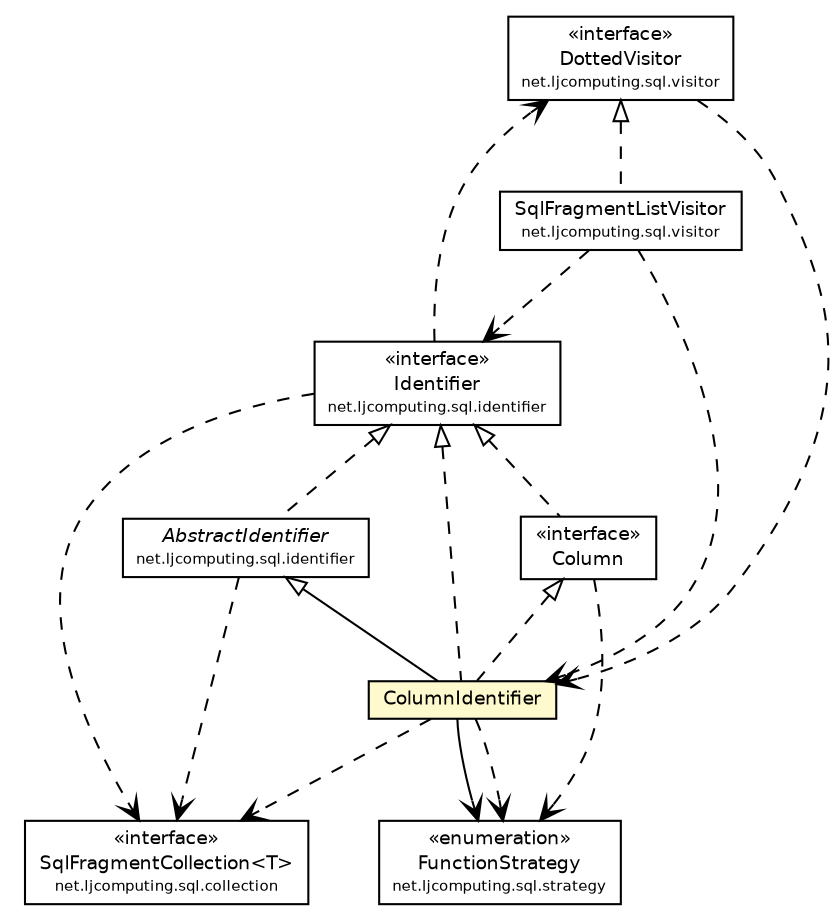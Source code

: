 #!/usr/local/bin/dot
#
# Class diagram 
# Generated by UMLGraph version R5_6 (http://www.umlgraph.org/)
#

digraph G {
	edge [fontname="Helvetica",fontsize=10,labelfontname="Helvetica",labelfontsize=10];
	node [fontname="Helvetica",fontsize=10,shape=plaintext];
	nodesep=0.25;
	ranksep=0.5;
	// net.ljcomputing.sql.visitor.DottedVisitor
	c570 [label=<<table title="net.ljcomputing.sql.visitor.DottedVisitor" border="0" cellborder="1" cellspacing="0" cellpadding="2" port="p" href="../../visitor/DottedVisitor.html">
		<tr><td><table border="0" cellspacing="0" cellpadding="1">
<tr><td align="center" balign="center"> &#171;interface&#187; </td></tr>
<tr><td align="center" balign="center"> DottedVisitor </td></tr>
<tr><td align="center" balign="center"><font point-size="7.0"> net.ljcomputing.sql.visitor </font></td></tr>
		</table></td></tr>
		</table>>, URL="../../visitor/DottedVisitor.html", fontname="Helvetica", fontcolor="black", fontsize=9.0];
	// net.ljcomputing.sql.visitor.SqlFragmentListVisitor
	c572 [label=<<table title="net.ljcomputing.sql.visitor.SqlFragmentListVisitor" border="0" cellborder="1" cellspacing="0" cellpadding="2" port="p" href="../../visitor/SqlFragmentListVisitor.html">
		<tr><td><table border="0" cellspacing="0" cellpadding="1">
<tr><td align="center" balign="center"> SqlFragmentListVisitor </td></tr>
<tr><td align="center" balign="center"><font point-size="7.0"> net.ljcomputing.sql.visitor </font></td></tr>
		</table></td></tr>
		</table>>, URL="../../visitor/SqlFragmentListVisitor.html", fontname="Helvetica", fontcolor="black", fontsize=9.0];
	// net.ljcomputing.sql.collection.SqlFragmentCollection<T>
	c576 [label=<<table title="net.ljcomputing.sql.collection.SqlFragmentCollection" border="0" cellborder="1" cellspacing="0" cellpadding="2" port="p" href="../../collection/SqlFragmentCollection.html">
		<tr><td><table border="0" cellspacing="0" cellpadding="1">
<tr><td align="center" balign="center"> &#171;interface&#187; </td></tr>
<tr><td align="center" balign="center"> SqlFragmentCollection&lt;T&gt; </td></tr>
<tr><td align="center" balign="center"><font point-size="7.0"> net.ljcomputing.sql.collection </font></td></tr>
		</table></td></tr>
		</table>>, URL="../../collection/SqlFragmentCollection.html", fontname="Helvetica", fontcolor="black", fontsize=9.0];
	// net.ljcomputing.sql.identifier.AbstractIdentifier
	c583 [label=<<table title="net.ljcomputing.sql.identifier.AbstractIdentifier" border="0" cellborder="1" cellspacing="0" cellpadding="2" port="p" href="../AbstractIdentifier.html">
		<tr><td><table border="0" cellspacing="0" cellpadding="1">
<tr><td align="center" balign="center"><font face="Helvetica-Oblique"> AbstractIdentifier </font></td></tr>
<tr><td align="center" balign="center"><font point-size="7.0"> net.ljcomputing.sql.identifier </font></td></tr>
		</table></td></tr>
		</table>>, URL="../AbstractIdentifier.html", fontname="Helvetica", fontcolor="black", fontsize=9.0];
	// net.ljcomputing.sql.identifier.Identifier
	c584 [label=<<table title="net.ljcomputing.sql.identifier.Identifier" border="0" cellborder="1" cellspacing="0" cellpadding="2" port="p" href="../Identifier.html">
		<tr><td><table border="0" cellspacing="0" cellpadding="1">
<tr><td align="center" balign="center"> &#171;interface&#187; </td></tr>
<tr><td align="center" balign="center"> Identifier </td></tr>
<tr><td align="center" balign="center"><font point-size="7.0"> net.ljcomputing.sql.identifier </font></td></tr>
		</table></td></tr>
		</table>>, URL="../Identifier.html", fontname="Helvetica", fontcolor="black", fontsize=9.0];
	// net.ljcomputing.sql.identifier.column.Column
	c585 [label=<<table title="net.ljcomputing.sql.identifier.column.Column" border="0" cellborder="1" cellspacing="0" cellpadding="2" port="p" href="./Column.html">
		<tr><td><table border="0" cellspacing="0" cellpadding="1">
<tr><td align="center" balign="center"> &#171;interface&#187; </td></tr>
<tr><td align="center" balign="center"> Column </td></tr>
		</table></td></tr>
		</table>>, URL="./Column.html", fontname="Helvetica", fontcolor="black", fontsize=9.0];
	// net.ljcomputing.sql.identifier.column.ColumnIdentifier
	c586 [label=<<table title="net.ljcomputing.sql.identifier.column.ColumnIdentifier" border="0" cellborder="1" cellspacing="0" cellpadding="2" port="p" bgcolor="lemonChiffon" href="./ColumnIdentifier.html">
		<tr><td><table border="0" cellspacing="0" cellpadding="1">
<tr><td align="center" balign="center"> ColumnIdentifier </td></tr>
		</table></td></tr>
		</table>>, URL="./ColumnIdentifier.html", fontname="Helvetica", fontcolor="black", fontsize=9.0];
	// net.ljcomputing.sql.strategy.FunctionStrategy
	c587 [label=<<table title="net.ljcomputing.sql.strategy.FunctionStrategy" border="0" cellborder="1" cellspacing="0" cellpadding="2" port="p" href="../../strategy/FunctionStrategy.html">
		<tr><td><table border="0" cellspacing="0" cellpadding="1">
<tr><td align="center" balign="center"> &#171;enumeration&#187; </td></tr>
<tr><td align="center" balign="center"> FunctionStrategy </td></tr>
<tr><td align="center" balign="center"><font point-size="7.0"> net.ljcomputing.sql.strategy </font></td></tr>
		</table></td></tr>
		</table>>, URL="../../strategy/FunctionStrategy.html", fontname="Helvetica", fontcolor="black", fontsize=9.0];
	//net.ljcomputing.sql.visitor.SqlFragmentListVisitor implements net.ljcomputing.sql.visitor.DottedVisitor
	c570:p -> c572:p [dir=back,arrowtail=empty,style=dashed];
	//net.ljcomputing.sql.identifier.AbstractIdentifier implements net.ljcomputing.sql.identifier.Identifier
	c584:p -> c583:p [dir=back,arrowtail=empty,style=dashed];
	//net.ljcomputing.sql.identifier.column.Column implements net.ljcomputing.sql.identifier.Identifier
	c584:p -> c585:p [dir=back,arrowtail=empty,style=dashed];
	//net.ljcomputing.sql.identifier.column.ColumnIdentifier extends net.ljcomputing.sql.identifier.AbstractIdentifier
	c583:p -> c586:p [dir=back,arrowtail=empty];
	//net.ljcomputing.sql.identifier.column.ColumnIdentifier implements net.ljcomputing.sql.identifier.Identifier
	c584:p -> c586:p [dir=back,arrowtail=empty,style=dashed];
	//net.ljcomputing.sql.identifier.column.ColumnIdentifier implements net.ljcomputing.sql.identifier.column.Column
	c585:p -> c586:p [dir=back,arrowtail=empty,style=dashed];
	// net.ljcomputing.sql.identifier.column.ColumnIdentifier NAVASSOC net.ljcomputing.sql.strategy.FunctionStrategy
	c586:p -> c587:p [taillabel="", label="", headlabel="", fontname="Helvetica", fontcolor="black", fontsize=10.0, color="black", arrowhead=open];
	// net.ljcomputing.sql.visitor.DottedVisitor DEPEND net.ljcomputing.sql.identifier.column.ColumnIdentifier
	c570:p -> c586:p [taillabel="", label="", headlabel="", fontname="Helvetica", fontcolor="black", fontsize=10.0, color="black", arrowhead=open, style=dashed];
	// net.ljcomputing.sql.visitor.SqlFragmentListVisitor DEPEND net.ljcomputing.sql.identifier.Identifier
	c572:p -> c584:p [taillabel="", label="", headlabel="", fontname="Helvetica", fontcolor="black", fontsize=10.0, color="black", arrowhead=open, style=dashed];
	// net.ljcomputing.sql.visitor.SqlFragmentListVisitor DEPEND net.ljcomputing.sql.identifier.column.ColumnIdentifier
	c572:p -> c586:p [taillabel="", label="", headlabel="", fontname="Helvetica", fontcolor="black", fontsize=10.0, color="black", arrowhead=open, style=dashed];
	// net.ljcomputing.sql.identifier.AbstractIdentifier DEPEND net.ljcomputing.sql.collection.SqlFragmentCollection<T>
	c583:p -> c576:p [taillabel="", label="", headlabel="", fontname="Helvetica", fontcolor="black", fontsize=10.0, color="black", arrowhead=open, style=dashed];
	// net.ljcomputing.sql.identifier.Identifier DEPEND net.ljcomputing.sql.visitor.DottedVisitor
	c584:p -> c570:p [taillabel="", label="", headlabel="", fontname="Helvetica", fontcolor="black", fontsize=10.0, color="black", arrowhead=open, style=dashed];
	// net.ljcomputing.sql.identifier.Identifier DEPEND net.ljcomputing.sql.collection.SqlFragmentCollection<T>
	c584:p -> c576:p [taillabel="", label="", headlabel="", fontname="Helvetica", fontcolor="black", fontsize=10.0, color="black", arrowhead=open, style=dashed];
	// net.ljcomputing.sql.identifier.column.Column DEPEND net.ljcomputing.sql.strategy.FunctionStrategy
	c585:p -> c587:p [taillabel="", label="", headlabel="", fontname="Helvetica", fontcolor="black", fontsize=10.0, color="black", arrowhead=open, style=dashed];
	// net.ljcomputing.sql.identifier.column.ColumnIdentifier DEPEND net.ljcomputing.sql.strategy.FunctionStrategy
	c586:p -> c587:p [taillabel="", label="", headlabel="", fontname="Helvetica", fontcolor="black", fontsize=10.0, color="black", arrowhead=open, style=dashed];
	// net.ljcomputing.sql.identifier.column.ColumnIdentifier DEPEND net.ljcomputing.sql.collection.SqlFragmentCollection<T>
	c586:p -> c576:p [taillabel="", label="", headlabel="", fontname="Helvetica", fontcolor="black", fontsize=10.0, color="black", arrowhead=open, style=dashed];
}

